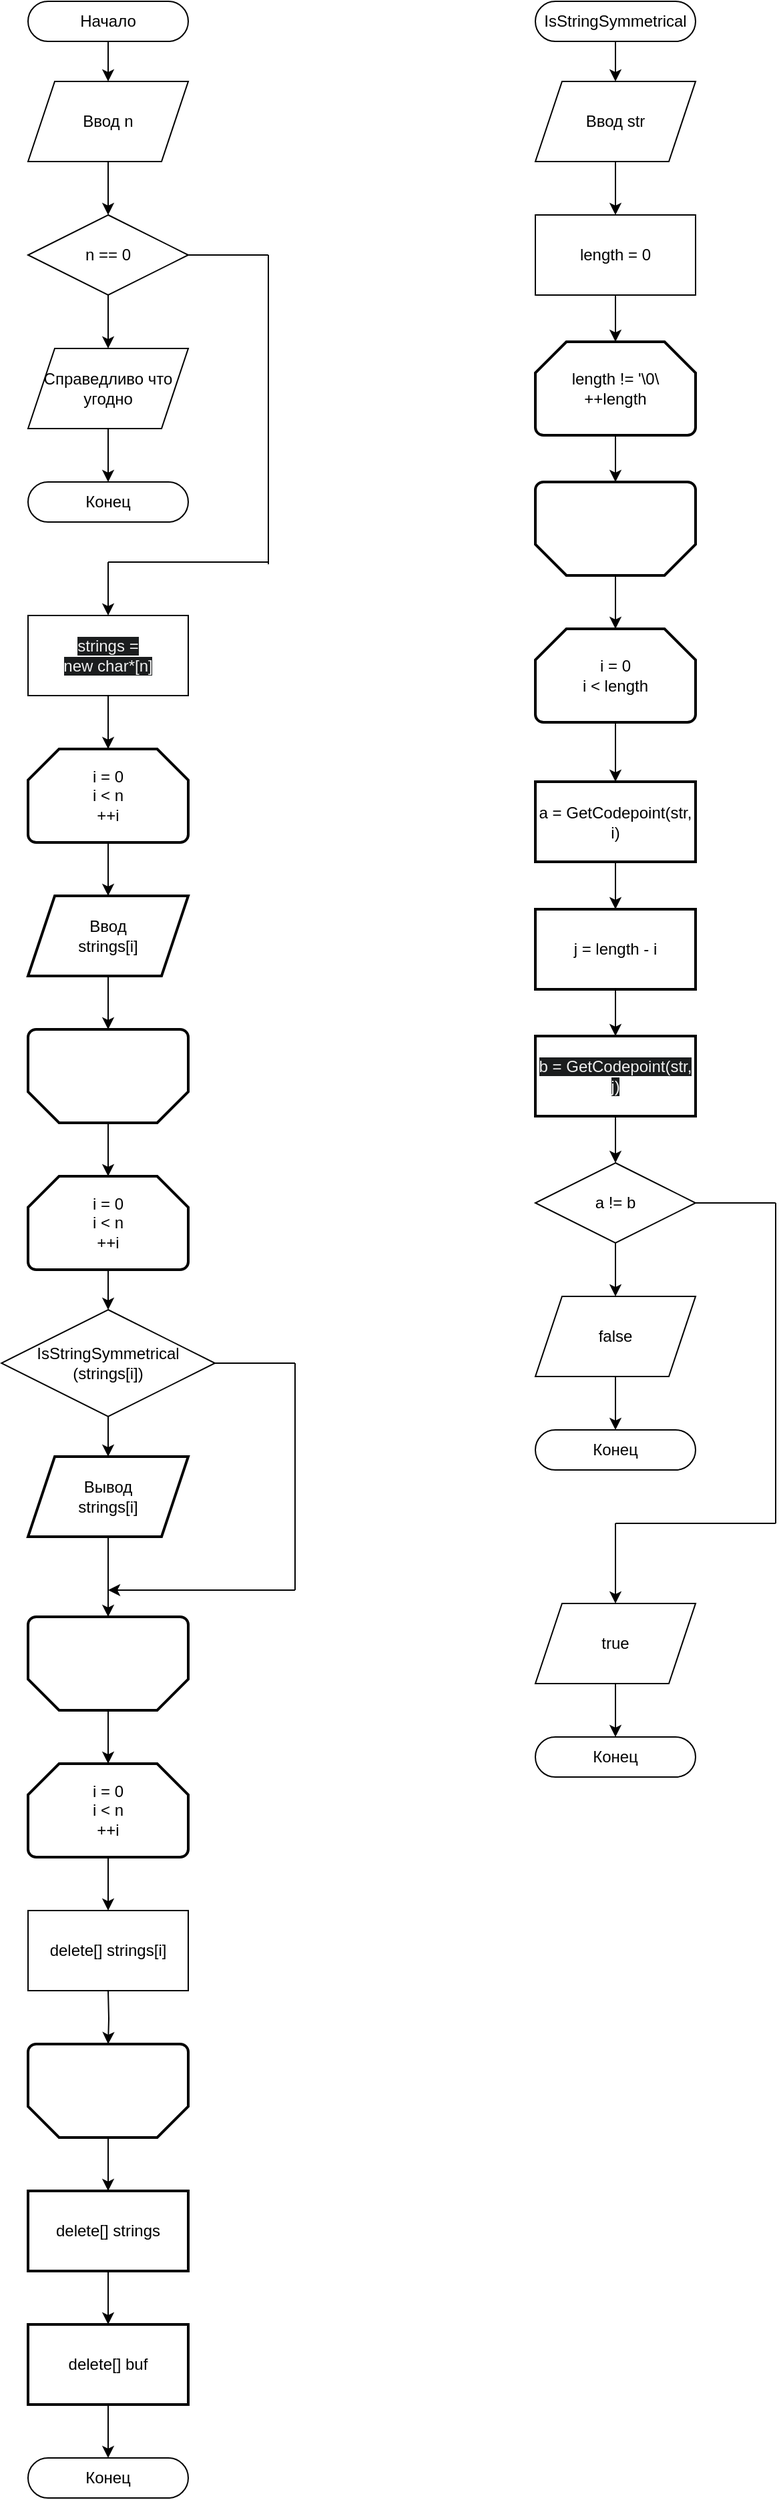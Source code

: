 <mxfile version="24.7.17">
  <diagram id="C5RBs43oDa-KdzZeNtuy" name="Page-1">
    <mxGraphModel dx="1311" dy="385" grid="1" gridSize="10" guides="1" tooltips="1" connect="1" arrows="1" fold="1" page="1" pageScale="1" pageWidth="827" pageHeight="1169" math="0" shadow="0">
      <root>
        <mxCell id="WIyWlLk6GJQsqaUBKTNV-0" />
        <mxCell id="WIyWlLk6GJQsqaUBKTNV-1" parent="WIyWlLk6GJQsqaUBKTNV-0" />
        <mxCell id="kPHA2BXEv4-0aPbifPxd-3" value="" style="edgeStyle=orthogonalEdgeStyle;rounded=0;orthogonalLoop=1;jettySize=auto;html=1;" edge="1" parent="WIyWlLk6GJQsqaUBKTNV-1" source="kPHA2BXEv4-0aPbifPxd-0" target="kPHA2BXEv4-0aPbifPxd-1">
          <mxGeometry relative="1" as="geometry" />
        </mxCell>
        <mxCell id="kPHA2BXEv4-0aPbifPxd-0" value="Начало" style="rounded=1;whiteSpace=wrap;html=1;arcSize=50;" vertex="1" parent="WIyWlLk6GJQsqaUBKTNV-1">
          <mxGeometry x="110" width="120" height="30" as="geometry" />
        </mxCell>
        <mxCell id="kPHA2BXEv4-0aPbifPxd-5" value="" style="edgeStyle=orthogonalEdgeStyle;rounded=0;orthogonalLoop=1;jettySize=auto;html=1;" edge="1" parent="WIyWlLk6GJQsqaUBKTNV-1" source="kPHA2BXEv4-0aPbifPxd-1" target="kPHA2BXEv4-0aPbifPxd-4">
          <mxGeometry relative="1" as="geometry" />
        </mxCell>
        <mxCell id="kPHA2BXEv4-0aPbifPxd-1" value="Ввод n" style="shape=parallelogram;perimeter=parallelogramPerimeter;whiteSpace=wrap;html=1;fixedSize=1;" vertex="1" parent="WIyWlLk6GJQsqaUBKTNV-1">
          <mxGeometry x="110" y="60" width="120" height="60" as="geometry" />
        </mxCell>
        <mxCell id="kPHA2BXEv4-0aPbifPxd-7" value="" style="edgeStyle=orthogonalEdgeStyle;rounded=0;orthogonalLoop=1;jettySize=auto;html=1;" edge="1" parent="WIyWlLk6GJQsqaUBKTNV-1" source="kPHA2BXEv4-0aPbifPxd-4" target="kPHA2BXEv4-0aPbifPxd-6">
          <mxGeometry relative="1" as="geometry" />
        </mxCell>
        <mxCell id="kPHA2BXEv4-0aPbifPxd-4" value="n == 0" style="rhombus;whiteSpace=wrap;html=1;" vertex="1" parent="WIyWlLk6GJQsqaUBKTNV-1">
          <mxGeometry x="110" y="160" width="120" height="60" as="geometry" />
        </mxCell>
        <mxCell id="kPHA2BXEv4-0aPbifPxd-9" value="" style="edgeStyle=orthogonalEdgeStyle;rounded=0;orthogonalLoop=1;jettySize=auto;html=1;" edge="1" parent="WIyWlLk6GJQsqaUBKTNV-1" source="kPHA2BXEv4-0aPbifPxd-6" target="kPHA2BXEv4-0aPbifPxd-8">
          <mxGeometry relative="1" as="geometry" />
        </mxCell>
        <mxCell id="kPHA2BXEv4-0aPbifPxd-6" value="Справедливо что угодно" style="shape=parallelogram;perimeter=parallelogramPerimeter;whiteSpace=wrap;html=1;fixedSize=1;" vertex="1" parent="WIyWlLk6GJQsqaUBKTNV-1">
          <mxGeometry x="110" y="260" width="120" height="60" as="geometry" />
        </mxCell>
        <mxCell id="kPHA2BXEv4-0aPbifPxd-8" value="Конец" style="rounded=1;whiteSpace=wrap;html=1;arcSize=50;" vertex="1" parent="WIyWlLk6GJQsqaUBKTNV-1">
          <mxGeometry x="110" y="360" width="120" height="30" as="geometry" />
        </mxCell>
        <mxCell id="kPHA2BXEv4-0aPbifPxd-11" value="" style="endArrow=none;html=1;rounded=0;" edge="1" parent="WIyWlLk6GJQsqaUBKTNV-1">
          <mxGeometry width="50" height="50" relative="1" as="geometry">
            <mxPoint x="230" y="190" as="sourcePoint" />
            <mxPoint x="290" y="190" as="targetPoint" />
          </mxGeometry>
        </mxCell>
        <mxCell id="kPHA2BXEv4-0aPbifPxd-12" value="" style="endArrow=none;html=1;rounded=0;" edge="1" parent="WIyWlLk6GJQsqaUBKTNV-1">
          <mxGeometry width="50" height="50" relative="1" as="geometry">
            <mxPoint x="290" y="421.667" as="sourcePoint" />
            <mxPoint x="290" y="190" as="targetPoint" />
          </mxGeometry>
        </mxCell>
        <mxCell id="kPHA2BXEv4-0aPbifPxd-14" value="" style="endArrow=none;html=1;rounded=0;" edge="1" parent="WIyWlLk6GJQsqaUBKTNV-1">
          <mxGeometry width="50" height="50" relative="1" as="geometry">
            <mxPoint x="170" y="420" as="sourcePoint" />
            <mxPoint x="290" y="420" as="targetPoint" />
          </mxGeometry>
        </mxCell>
        <mxCell id="kPHA2BXEv4-0aPbifPxd-15" value="" style="endArrow=classic;html=1;rounded=0;" edge="1" parent="WIyWlLk6GJQsqaUBKTNV-1">
          <mxGeometry width="50" height="50" relative="1" as="geometry">
            <mxPoint x="170" y="420" as="sourcePoint" />
            <mxPoint x="170" y="460" as="targetPoint" />
          </mxGeometry>
        </mxCell>
        <mxCell id="kPHA2BXEv4-0aPbifPxd-22" value="" style="edgeStyle=orthogonalEdgeStyle;rounded=0;orthogonalLoop=1;jettySize=auto;html=1;" edge="1" parent="WIyWlLk6GJQsqaUBKTNV-1" source="kPHA2BXEv4-0aPbifPxd-16" target="kPHA2BXEv4-0aPbifPxd-21">
          <mxGeometry relative="1" as="geometry" />
        </mxCell>
        <mxCell id="kPHA2BXEv4-0aPbifPxd-16" value="i = 0&lt;div&gt;i &amp;lt; n&lt;/div&gt;&lt;div&gt;++i&lt;/div&gt;" style="strokeWidth=2;html=1;shape=mxgraph.flowchart.loop_limit;whiteSpace=wrap;" vertex="1" parent="WIyWlLk6GJQsqaUBKTNV-1">
          <mxGeometry x="110" y="560" width="120" height="70" as="geometry" />
        </mxCell>
        <mxCell id="kPHA2BXEv4-0aPbifPxd-20" value="" style="edgeStyle=orthogonalEdgeStyle;rounded=0;orthogonalLoop=1;jettySize=auto;html=1;" edge="1" parent="WIyWlLk6GJQsqaUBKTNV-1" source="kPHA2BXEv4-0aPbifPxd-19" target="kPHA2BXEv4-0aPbifPxd-16">
          <mxGeometry relative="1" as="geometry" />
        </mxCell>
        <mxCell id="kPHA2BXEv4-0aPbifPxd-19" value="&lt;span style=&quot;color: rgb(240, 240, 240); font-family: Helvetica; font-size: 12px; font-style: normal; font-variant-ligatures: normal; font-variant-caps: normal; font-weight: 400; letter-spacing: normal; orphans: 2; text-align: center; text-indent: 0px; text-transform: none; widows: 2; word-spacing: 0px; -webkit-text-stroke-width: 0px; white-space: normal; background-color: rgb(27, 29, 30); text-decoration-thickness: initial; text-decoration-style: initial; text-decoration-color: initial; display: inline !important; float: none;&quot;&gt;strings =&lt;/span&gt;&lt;div style=&quot;forced-color-adjust: none; border-color: rgb(0, 0, 0); color: rgb(240, 240, 240); font-family: Helvetica; font-size: 12px; font-style: normal; font-variant-ligatures: normal; font-variant-caps: normal; font-weight: 400; letter-spacing: normal; orphans: 2; text-align: center; text-indent: 0px; text-transform: none; widows: 2; word-spacing: 0px; -webkit-text-stroke-width: 0px; white-space: normal; background-color: rgb(27, 29, 30); text-decoration-thickness: initial; text-decoration-style: initial; text-decoration-color: initial;&quot;&gt;new char*[n]&lt;/div&gt;" style="rounded=0;whiteSpace=wrap;html=1;" vertex="1" parent="WIyWlLk6GJQsqaUBKTNV-1">
          <mxGeometry x="110" y="460" width="120" height="60" as="geometry" />
        </mxCell>
        <mxCell id="kPHA2BXEv4-0aPbifPxd-26" value="" style="edgeStyle=orthogonalEdgeStyle;rounded=0;orthogonalLoop=1;jettySize=auto;html=1;" edge="1" parent="WIyWlLk6GJQsqaUBKTNV-1" source="kPHA2BXEv4-0aPbifPxd-21" target="kPHA2BXEv4-0aPbifPxd-25">
          <mxGeometry relative="1" as="geometry" />
        </mxCell>
        <mxCell id="kPHA2BXEv4-0aPbifPxd-21" value="Ввод&lt;div&gt;strings[i]&lt;/div&gt;" style="shape=parallelogram;perimeter=parallelogramPerimeter;whiteSpace=wrap;html=1;fixedSize=1;strokeWidth=2;" vertex="1" parent="WIyWlLk6GJQsqaUBKTNV-1">
          <mxGeometry x="110" y="670" width="120" height="60" as="geometry" />
        </mxCell>
        <mxCell id="kPHA2BXEv4-0aPbifPxd-32" value="" style="edgeStyle=orthogonalEdgeStyle;rounded=0;orthogonalLoop=1;jettySize=auto;html=1;" edge="1" parent="WIyWlLk6GJQsqaUBKTNV-1" source="kPHA2BXEv4-0aPbifPxd-25" target="kPHA2BXEv4-0aPbifPxd-28">
          <mxGeometry relative="1" as="geometry" />
        </mxCell>
        <mxCell id="kPHA2BXEv4-0aPbifPxd-25" value="" style="strokeWidth=2;html=1;shape=mxgraph.flowchart.loop_limit;whiteSpace=wrap;direction=west;" vertex="1" parent="WIyWlLk6GJQsqaUBKTNV-1">
          <mxGeometry x="110" y="770" width="120" height="70" as="geometry" />
        </mxCell>
        <mxCell id="kPHA2BXEv4-0aPbifPxd-34" value="" style="edgeStyle=orthogonalEdgeStyle;rounded=0;orthogonalLoop=1;jettySize=auto;html=1;" edge="1" parent="WIyWlLk6GJQsqaUBKTNV-1" source="kPHA2BXEv4-0aPbifPxd-28" target="kPHA2BXEv4-0aPbifPxd-33">
          <mxGeometry relative="1" as="geometry" />
        </mxCell>
        <mxCell id="kPHA2BXEv4-0aPbifPxd-28" value="i = 0&lt;div&gt;i &amp;lt; n&lt;/div&gt;&lt;div&gt;++i&lt;/div&gt;" style="strokeWidth=2;html=1;shape=mxgraph.flowchart.loop_limit;whiteSpace=wrap;" vertex="1" parent="WIyWlLk6GJQsqaUBKTNV-1">
          <mxGeometry x="110" y="880" width="120" height="70" as="geometry" />
        </mxCell>
        <mxCell id="kPHA2BXEv4-0aPbifPxd-47" value="" style="edgeStyle=orthogonalEdgeStyle;rounded=0;orthogonalLoop=1;jettySize=auto;html=1;" edge="1" parent="WIyWlLk6GJQsqaUBKTNV-1" source="kPHA2BXEv4-0aPbifPxd-31" target="kPHA2BXEv4-0aPbifPxd-43">
          <mxGeometry relative="1" as="geometry" />
        </mxCell>
        <mxCell id="kPHA2BXEv4-0aPbifPxd-31" value="" style="strokeWidth=2;html=1;shape=mxgraph.flowchart.loop_limit;whiteSpace=wrap;direction=west;" vertex="1" parent="WIyWlLk6GJQsqaUBKTNV-1">
          <mxGeometry x="110" y="1210" width="120" height="70" as="geometry" />
        </mxCell>
        <mxCell id="kPHA2BXEv4-0aPbifPxd-37" value="" style="edgeStyle=orthogonalEdgeStyle;rounded=0;orthogonalLoop=1;jettySize=auto;html=1;" edge="1" parent="WIyWlLk6GJQsqaUBKTNV-1" source="kPHA2BXEv4-0aPbifPxd-33" target="kPHA2BXEv4-0aPbifPxd-36">
          <mxGeometry relative="1" as="geometry" />
        </mxCell>
        <mxCell id="kPHA2BXEv4-0aPbifPxd-33" value="IsStringSymmetrical&lt;div&gt;(strings[i])&lt;/div&gt;" style="rhombus;whiteSpace=wrap;html=1;" vertex="1" parent="WIyWlLk6GJQsqaUBKTNV-1">
          <mxGeometry x="90" y="980" width="160" height="80" as="geometry" />
        </mxCell>
        <mxCell id="kPHA2BXEv4-0aPbifPxd-40" value="" style="edgeStyle=orthogonalEdgeStyle;rounded=0;orthogonalLoop=1;jettySize=auto;html=1;" edge="1" parent="WIyWlLk6GJQsqaUBKTNV-1" source="kPHA2BXEv4-0aPbifPxd-36" target="kPHA2BXEv4-0aPbifPxd-31">
          <mxGeometry relative="1" as="geometry" />
        </mxCell>
        <mxCell id="kPHA2BXEv4-0aPbifPxd-36" value="Вывод&lt;div&gt;strings[i]&lt;/div&gt;" style="shape=parallelogram;perimeter=parallelogramPerimeter;whiteSpace=wrap;html=1;fixedSize=1;strokeWidth=2;" vertex="1" parent="WIyWlLk6GJQsqaUBKTNV-1">
          <mxGeometry x="110" y="1090" width="120" height="60" as="geometry" />
        </mxCell>
        <mxCell id="kPHA2BXEv4-0aPbifPxd-38" value="" style="endArrow=none;html=1;rounded=0;" edge="1" parent="WIyWlLk6GJQsqaUBKTNV-1">
          <mxGeometry width="50" height="50" relative="1" as="geometry">
            <mxPoint x="250" y="1020" as="sourcePoint" />
            <mxPoint x="310" y="1020" as="targetPoint" />
          </mxGeometry>
        </mxCell>
        <mxCell id="kPHA2BXEv4-0aPbifPxd-39" value="" style="endArrow=none;html=1;rounded=0;" edge="1" parent="WIyWlLk6GJQsqaUBKTNV-1">
          <mxGeometry width="50" height="50" relative="1" as="geometry">
            <mxPoint x="310" y="1190" as="sourcePoint" />
            <mxPoint x="310" y="1020" as="targetPoint" />
          </mxGeometry>
        </mxCell>
        <mxCell id="kPHA2BXEv4-0aPbifPxd-41" value="" style="endArrow=classic;html=1;rounded=0;" edge="1" parent="WIyWlLk6GJQsqaUBKTNV-1">
          <mxGeometry width="50" height="50" relative="1" as="geometry">
            <mxPoint x="310" y="1190" as="sourcePoint" />
            <mxPoint x="170" y="1190" as="targetPoint" />
          </mxGeometry>
        </mxCell>
        <mxCell id="kPHA2BXEv4-0aPbifPxd-42" value="" style="edgeStyle=orthogonalEdgeStyle;rounded=0;orthogonalLoop=1;jettySize=auto;html=1;" edge="1" parent="WIyWlLk6GJQsqaUBKTNV-1" source="kPHA2BXEv4-0aPbifPxd-43">
          <mxGeometry relative="1" as="geometry">
            <mxPoint x="170" y="1430" as="targetPoint" />
          </mxGeometry>
        </mxCell>
        <mxCell id="kPHA2BXEv4-0aPbifPxd-43" value="i = 0&lt;div&gt;i &amp;lt; n&lt;/div&gt;&lt;div&gt;++i&lt;/div&gt;" style="strokeWidth=2;html=1;shape=mxgraph.flowchart.loop_limit;whiteSpace=wrap;" vertex="1" parent="WIyWlLk6GJQsqaUBKTNV-1">
          <mxGeometry x="110" y="1320" width="120" height="70" as="geometry" />
        </mxCell>
        <mxCell id="kPHA2BXEv4-0aPbifPxd-44" value="" style="edgeStyle=orthogonalEdgeStyle;rounded=0;orthogonalLoop=1;jettySize=auto;html=1;" edge="1" parent="WIyWlLk6GJQsqaUBKTNV-1" target="kPHA2BXEv4-0aPbifPxd-46">
          <mxGeometry relative="1" as="geometry">
            <mxPoint x="170" y="1490" as="sourcePoint" />
          </mxGeometry>
        </mxCell>
        <mxCell id="kPHA2BXEv4-0aPbifPxd-49" value="" style="edgeStyle=orthogonalEdgeStyle;rounded=0;orthogonalLoop=1;jettySize=auto;html=1;" edge="1" parent="WIyWlLk6GJQsqaUBKTNV-1" source="kPHA2BXEv4-0aPbifPxd-46" target="kPHA2BXEv4-0aPbifPxd-48">
          <mxGeometry relative="1" as="geometry" />
        </mxCell>
        <mxCell id="kPHA2BXEv4-0aPbifPxd-46" value="" style="strokeWidth=2;html=1;shape=mxgraph.flowchart.loop_limit;whiteSpace=wrap;direction=west;" vertex="1" parent="WIyWlLk6GJQsqaUBKTNV-1">
          <mxGeometry x="110" y="1530" width="120" height="70" as="geometry" />
        </mxCell>
        <mxCell id="kPHA2BXEv4-0aPbifPxd-52" value="" style="edgeStyle=orthogonalEdgeStyle;rounded=0;orthogonalLoop=1;jettySize=auto;html=1;" edge="1" parent="WIyWlLk6GJQsqaUBKTNV-1" source="kPHA2BXEv4-0aPbifPxd-48" target="kPHA2BXEv4-0aPbifPxd-51">
          <mxGeometry relative="1" as="geometry" />
        </mxCell>
        <mxCell id="kPHA2BXEv4-0aPbifPxd-48" value="delete[] strings" style="whiteSpace=wrap;html=1;strokeWidth=2;" vertex="1" parent="WIyWlLk6GJQsqaUBKTNV-1">
          <mxGeometry x="110" y="1640" width="120" height="60" as="geometry" />
        </mxCell>
        <mxCell id="kPHA2BXEv4-0aPbifPxd-50" value="delete[] strings[i]" style="rounded=0;whiteSpace=wrap;html=1;" vertex="1" parent="WIyWlLk6GJQsqaUBKTNV-1">
          <mxGeometry x="110" y="1430" width="120" height="60" as="geometry" />
        </mxCell>
        <mxCell id="kPHA2BXEv4-0aPbifPxd-54" value="" style="edgeStyle=orthogonalEdgeStyle;rounded=0;orthogonalLoop=1;jettySize=auto;html=1;" edge="1" parent="WIyWlLk6GJQsqaUBKTNV-1" source="kPHA2BXEv4-0aPbifPxd-51" target="kPHA2BXEv4-0aPbifPxd-53">
          <mxGeometry relative="1" as="geometry" />
        </mxCell>
        <mxCell id="kPHA2BXEv4-0aPbifPxd-51" value="delete[] buf" style="whiteSpace=wrap;html=1;strokeWidth=2;" vertex="1" parent="WIyWlLk6GJQsqaUBKTNV-1">
          <mxGeometry x="110" y="1740" width="120" height="60" as="geometry" />
        </mxCell>
        <mxCell id="kPHA2BXEv4-0aPbifPxd-53" value="Конец" style="rounded=1;whiteSpace=wrap;html=1;arcSize=50;" vertex="1" parent="WIyWlLk6GJQsqaUBKTNV-1">
          <mxGeometry x="110" y="1840" width="120" height="30" as="geometry" />
        </mxCell>
        <mxCell id="kPHA2BXEv4-0aPbifPxd-57" value="" style="edgeStyle=orthogonalEdgeStyle;rounded=0;orthogonalLoop=1;jettySize=auto;html=1;" edge="1" parent="WIyWlLk6GJQsqaUBKTNV-1" source="kPHA2BXEv4-0aPbifPxd-55" target="kPHA2BXEv4-0aPbifPxd-56">
          <mxGeometry relative="1" as="geometry" />
        </mxCell>
        <mxCell id="kPHA2BXEv4-0aPbifPxd-55" value="IsStringSymmetrical" style="rounded=1;whiteSpace=wrap;html=1;arcSize=50;" vertex="1" parent="WIyWlLk6GJQsqaUBKTNV-1">
          <mxGeometry x="490" width="120" height="30" as="geometry" />
        </mxCell>
        <mxCell id="kPHA2BXEv4-0aPbifPxd-59" value="" style="edgeStyle=orthogonalEdgeStyle;rounded=0;orthogonalLoop=1;jettySize=auto;html=1;" edge="1" parent="WIyWlLk6GJQsqaUBKTNV-1" source="kPHA2BXEv4-0aPbifPxd-56" target="kPHA2BXEv4-0aPbifPxd-58">
          <mxGeometry relative="1" as="geometry" />
        </mxCell>
        <mxCell id="kPHA2BXEv4-0aPbifPxd-56" value="Ввод str" style="shape=parallelogram;perimeter=parallelogramPerimeter;whiteSpace=wrap;html=1;fixedSize=1;" vertex="1" parent="WIyWlLk6GJQsqaUBKTNV-1">
          <mxGeometry x="490" y="60" width="120" height="60" as="geometry" />
        </mxCell>
        <mxCell id="kPHA2BXEv4-0aPbifPxd-61" value="" style="edgeStyle=orthogonalEdgeStyle;rounded=0;orthogonalLoop=1;jettySize=auto;html=1;" edge="1" parent="WIyWlLk6GJQsqaUBKTNV-1" source="kPHA2BXEv4-0aPbifPxd-58" target="kPHA2BXEv4-0aPbifPxd-60">
          <mxGeometry relative="1" as="geometry" />
        </mxCell>
        <mxCell id="kPHA2BXEv4-0aPbifPxd-58" value="length = 0" style="whiteSpace=wrap;html=1;" vertex="1" parent="WIyWlLk6GJQsqaUBKTNV-1">
          <mxGeometry x="490" y="160" width="120" height="60" as="geometry" />
        </mxCell>
        <mxCell id="kPHA2BXEv4-0aPbifPxd-63" value="" style="edgeStyle=orthogonalEdgeStyle;rounded=0;orthogonalLoop=1;jettySize=auto;html=1;" edge="1" parent="WIyWlLk6GJQsqaUBKTNV-1" source="kPHA2BXEv4-0aPbifPxd-60" target="kPHA2BXEv4-0aPbifPxd-62">
          <mxGeometry relative="1" as="geometry" />
        </mxCell>
        <mxCell id="kPHA2BXEv4-0aPbifPxd-60" value="length != &#39;\0\&lt;div&gt;++length&lt;/div&gt;" style="strokeWidth=2;html=1;shape=mxgraph.flowchart.loop_limit;whiteSpace=wrap;" vertex="1" parent="WIyWlLk6GJQsqaUBKTNV-1">
          <mxGeometry x="490" y="255" width="120" height="70" as="geometry" />
        </mxCell>
        <mxCell id="kPHA2BXEv4-0aPbifPxd-65" value="" style="edgeStyle=orthogonalEdgeStyle;rounded=0;orthogonalLoop=1;jettySize=auto;html=1;" edge="1" parent="WIyWlLk6GJQsqaUBKTNV-1" source="kPHA2BXEv4-0aPbifPxd-62" target="kPHA2BXEv4-0aPbifPxd-64">
          <mxGeometry relative="1" as="geometry" />
        </mxCell>
        <mxCell id="kPHA2BXEv4-0aPbifPxd-62" value="" style="strokeWidth=2;html=1;shape=mxgraph.flowchart.loop_limit;whiteSpace=wrap;direction=west;" vertex="1" parent="WIyWlLk6GJQsqaUBKTNV-1">
          <mxGeometry x="490" y="360" width="120" height="70" as="geometry" />
        </mxCell>
        <mxCell id="kPHA2BXEv4-0aPbifPxd-67" value="" style="edgeStyle=orthogonalEdgeStyle;rounded=0;orthogonalLoop=1;jettySize=auto;html=1;" edge="1" parent="WIyWlLk6GJQsqaUBKTNV-1" source="kPHA2BXEv4-0aPbifPxd-64" target="kPHA2BXEv4-0aPbifPxd-66">
          <mxGeometry relative="1" as="geometry" />
        </mxCell>
        <mxCell id="kPHA2BXEv4-0aPbifPxd-64" value="i = 0&lt;div&gt;i &amp;lt; length&lt;/div&gt;" style="strokeWidth=2;html=1;shape=mxgraph.flowchart.loop_limit;whiteSpace=wrap;" vertex="1" parent="WIyWlLk6GJQsqaUBKTNV-1">
          <mxGeometry x="490" y="470" width="120" height="70" as="geometry" />
        </mxCell>
        <mxCell id="kPHA2BXEv4-0aPbifPxd-69" value="" style="edgeStyle=orthogonalEdgeStyle;rounded=0;orthogonalLoop=1;jettySize=auto;html=1;" edge="1" parent="WIyWlLk6GJQsqaUBKTNV-1" source="kPHA2BXEv4-0aPbifPxd-66" target="kPHA2BXEv4-0aPbifPxd-68">
          <mxGeometry relative="1" as="geometry" />
        </mxCell>
        <mxCell id="kPHA2BXEv4-0aPbifPxd-66" value="a = GetCodepoint(str, i)" style="whiteSpace=wrap;html=1;strokeWidth=2;" vertex="1" parent="WIyWlLk6GJQsqaUBKTNV-1">
          <mxGeometry x="490" y="584.5" width="120" height="60" as="geometry" />
        </mxCell>
        <mxCell id="kPHA2BXEv4-0aPbifPxd-71" value="" style="edgeStyle=orthogonalEdgeStyle;rounded=0;orthogonalLoop=1;jettySize=auto;html=1;" edge="1" parent="WIyWlLk6GJQsqaUBKTNV-1" source="kPHA2BXEv4-0aPbifPxd-68" target="kPHA2BXEv4-0aPbifPxd-70">
          <mxGeometry relative="1" as="geometry" />
        </mxCell>
        <mxCell id="kPHA2BXEv4-0aPbifPxd-68" value="j = length - i" style="whiteSpace=wrap;html=1;strokeWidth=2;" vertex="1" parent="WIyWlLk6GJQsqaUBKTNV-1">
          <mxGeometry x="490" y="680" width="120" height="60" as="geometry" />
        </mxCell>
        <mxCell id="kPHA2BXEv4-0aPbifPxd-73" value="" style="edgeStyle=orthogonalEdgeStyle;rounded=0;orthogonalLoop=1;jettySize=auto;html=1;" edge="1" parent="WIyWlLk6GJQsqaUBKTNV-1" source="kPHA2BXEv4-0aPbifPxd-70" target="kPHA2BXEv4-0aPbifPxd-72">
          <mxGeometry relative="1" as="geometry" />
        </mxCell>
        <mxCell id="kPHA2BXEv4-0aPbifPxd-70" value="&lt;span style=&quot;color: rgb(240, 240, 240); font-family: Helvetica; font-size: 12px; font-style: normal; font-variant-ligatures: normal; font-variant-caps: normal; font-weight: 400; letter-spacing: normal; orphans: 2; text-align: center; text-indent: 0px; text-transform: none; widows: 2; word-spacing: 0px; -webkit-text-stroke-width: 0px; white-space: normal; background-color: rgb(27, 29, 30); text-decoration-thickness: initial; text-decoration-style: initial; text-decoration-color: initial; display: inline !important; float: none;&quot;&gt;b = GetCodepoint(str, j)&lt;/span&gt;" style="whiteSpace=wrap;html=1;strokeWidth=2;" vertex="1" parent="WIyWlLk6GJQsqaUBKTNV-1">
          <mxGeometry x="490" y="775" width="120" height="60" as="geometry" />
        </mxCell>
        <mxCell id="kPHA2BXEv4-0aPbifPxd-77" value="" style="edgeStyle=orthogonalEdgeStyle;rounded=0;orthogonalLoop=1;jettySize=auto;html=1;" edge="1" parent="WIyWlLk6GJQsqaUBKTNV-1" source="kPHA2BXEv4-0aPbifPxd-72" target="kPHA2BXEv4-0aPbifPxd-76">
          <mxGeometry relative="1" as="geometry" />
        </mxCell>
        <mxCell id="kPHA2BXEv4-0aPbifPxd-72" value="a != b" style="rhombus;whiteSpace=wrap;html=1;" vertex="1" parent="WIyWlLk6GJQsqaUBKTNV-1">
          <mxGeometry x="490" y="870" width="120" height="60" as="geometry" />
        </mxCell>
        <mxCell id="kPHA2BXEv4-0aPbifPxd-80" value="" style="edgeStyle=orthogonalEdgeStyle;rounded=0;orthogonalLoop=1;jettySize=auto;html=1;" edge="1" parent="WIyWlLk6GJQsqaUBKTNV-1" source="kPHA2BXEv4-0aPbifPxd-76" target="kPHA2BXEv4-0aPbifPxd-79">
          <mxGeometry relative="1" as="geometry" />
        </mxCell>
        <mxCell id="kPHA2BXEv4-0aPbifPxd-76" value="false" style="shape=parallelogram;perimeter=parallelogramPerimeter;whiteSpace=wrap;html=1;fixedSize=1;" vertex="1" parent="WIyWlLk6GJQsqaUBKTNV-1">
          <mxGeometry x="490" y="970" width="120" height="60" as="geometry" />
        </mxCell>
        <mxCell id="kPHA2BXEv4-0aPbifPxd-79" value="Конец" style="rounded=1;whiteSpace=wrap;html=1;arcSize=50;" vertex="1" parent="WIyWlLk6GJQsqaUBKTNV-1">
          <mxGeometry x="490" y="1070" width="120" height="30" as="geometry" />
        </mxCell>
        <mxCell id="kPHA2BXEv4-0aPbifPxd-81" value="" style="endArrow=none;html=1;rounded=0;" edge="1" parent="WIyWlLk6GJQsqaUBKTNV-1">
          <mxGeometry width="50" height="50" relative="1" as="geometry">
            <mxPoint x="610" y="900" as="sourcePoint" />
            <mxPoint x="670" y="900" as="targetPoint" />
          </mxGeometry>
        </mxCell>
        <mxCell id="kPHA2BXEv4-0aPbifPxd-82" value="" style="endArrow=none;html=1;rounded=0;" edge="1" parent="WIyWlLk6GJQsqaUBKTNV-1">
          <mxGeometry width="50" height="50" relative="1" as="geometry">
            <mxPoint x="670" y="1140" as="sourcePoint" />
            <mxPoint x="670" y="900" as="targetPoint" />
          </mxGeometry>
        </mxCell>
        <mxCell id="kPHA2BXEv4-0aPbifPxd-84" value="" style="endArrow=none;html=1;rounded=0;" edge="1" parent="WIyWlLk6GJQsqaUBKTNV-1">
          <mxGeometry width="50" height="50" relative="1" as="geometry">
            <mxPoint x="550" y="1140" as="sourcePoint" />
            <mxPoint x="670" y="1140" as="targetPoint" />
          </mxGeometry>
        </mxCell>
        <mxCell id="kPHA2BXEv4-0aPbifPxd-88" value="" style="edgeStyle=orthogonalEdgeStyle;rounded=0;orthogonalLoop=1;jettySize=auto;html=1;" edge="1" parent="WIyWlLk6GJQsqaUBKTNV-1" source="kPHA2BXEv4-0aPbifPxd-85" target="kPHA2BXEv4-0aPbifPxd-86">
          <mxGeometry relative="1" as="geometry" />
        </mxCell>
        <mxCell id="kPHA2BXEv4-0aPbifPxd-85" value="true" style="shape=parallelogram;perimeter=parallelogramPerimeter;whiteSpace=wrap;html=1;fixedSize=1;" vertex="1" parent="WIyWlLk6GJQsqaUBKTNV-1">
          <mxGeometry x="490" y="1200" width="120" height="60" as="geometry" />
        </mxCell>
        <mxCell id="kPHA2BXEv4-0aPbifPxd-86" value="Конец" style="rounded=1;whiteSpace=wrap;html=1;arcSize=50;" vertex="1" parent="WIyWlLk6GJQsqaUBKTNV-1">
          <mxGeometry x="490" y="1300" width="120" height="30" as="geometry" />
        </mxCell>
        <mxCell id="kPHA2BXEv4-0aPbifPxd-87" value="" style="endArrow=classic;html=1;rounded=0;entryX=0.5;entryY=0;entryDx=0;entryDy=0;" edge="1" parent="WIyWlLk6GJQsqaUBKTNV-1" target="kPHA2BXEv4-0aPbifPxd-85">
          <mxGeometry width="50" height="50" relative="1" as="geometry">
            <mxPoint x="550" y="1140" as="sourcePoint" />
            <mxPoint x="600" y="1090" as="targetPoint" />
          </mxGeometry>
        </mxCell>
      </root>
    </mxGraphModel>
  </diagram>
</mxfile>
